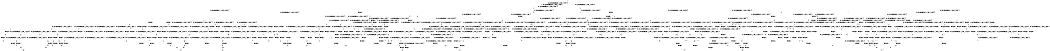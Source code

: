 digraph BCG {
size = "7, 10.5";
center = TRUE;
node [shape = circle];
0 [peripheries = 2];
0 -> 1 [label = "EX !0 !ATOMIC_EXCH_BRANCH (1, +1, TRUE, +0, 3, TRUE) !{0}"];
0 -> 2 [label = "EX !2 !ATOMIC_EXCH_BRANCH (1, +0, TRUE, +0, 1, TRUE) !{0}"];
0 -> 3 [label = "EX !1 !ATOMIC_EXCH_BRANCH (1, +1, TRUE, +0, 2, TRUE) !{0}"];
0 -> 4 [label = "EX !0 !ATOMIC_EXCH_BRANCH (1, +1, TRUE, +0, 3, TRUE) !{0}"];
1 -> 5 [label = "EX !2 !ATOMIC_EXCH_BRANCH (1, +0, TRUE, +0, 1, FALSE) !{0}"];
1 -> 6 [label = "EX !1 !ATOMIC_EXCH_BRANCH (1, +1, TRUE, +0, 2, FALSE) !{0}"];
1 -> 7 [label = "TERMINATE !0"];
2 -> 2 [label = "EX !2 !ATOMIC_EXCH_BRANCH (1, +0, TRUE, +0, 1, TRUE) !{0}"];
2 -> 8 [label = "EX !0 !ATOMIC_EXCH_BRANCH (1, +1, TRUE, +0, 3, TRUE) !{0}"];
2 -> 9 [label = "EX !1 !ATOMIC_EXCH_BRANCH (1, +1, TRUE, +0, 2, TRUE) !{0}"];
2 -> 10 [label = "EX !0 !ATOMIC_EXCH_BRANCH (1, +1, TRUE, +0, 3, TRUE) !{0}"];
3 -> 11 [label = "EX !0 !ATOMIC_EXCH_BRANCH (1, +1, TRUE, +0, 3, FALSE) !{0}"];
3 -> 12 [label = "EX !2 !ATOMIC_EXCH_BRANCH (1, +0, TRUE, +0, 1, FALSE) !{0}"];
3 -> 13 [label = "TERMINATE !1"];
3 -> 14 [label = "EX !0 !ATOMIC_EXCH_BRANCH (1, +1, TRUE, +0, 3, FALSE) !{0}"];
4 -> 15 [label = "EX !2 !ATOMIC_EXCH_BRANCH (1, +0, TRUE, +0, 1, FALSE) !{0}"];
4 -> 16 [label = "EX !1 !ATOMIC_EXCH_BRANCH (1, +1, TRUE, +0, 2, FALSE) !{0}"];
4 -> 17 [label = "TERMINATE !0"];
5 -> 18 [label = "EX !1 !ATOMIC_EXCH_BRANCH (1, +1, TRUE, +0, 2, TRUE) !{0}"];
5 -> 19 [label = "TERMINATE !0"];
5 -> 20 [label = "TERMINATE !2"];
6 -> 21 [label = "EX !2 !ATOMIC_EXCH_BRANCH (1, +0, TRUE, +0, 1, FALSE) !{0}"];
6 -> 22 [label = "TERMINATE !0"];
6 -> 23 [label = "TERMINATE !1"];
7 -> 24 [label = "EX !1 !ATOMIC_EXCH_BRANCH (1, +1, TRUE, +0, 2, FALSE) !{1}"];
7 -> 25 [label = "EX !2 !ATOMIC_EXCH_BRANCH (1, +0, TRUE, +0, 1, FALSE) !{1}"];
7 -> 26 [label = "EX !1 !ATOMIC_EXCH_BRANCH (1, +1, TRUE, +0, 2, FALSE) !{1}"];
8 -> 5 [label = "EX !2 !ATOMIC_EXCH_BRANCH (1, +0, TRUE, +0, 1, FALSE) !{0}"];
8 -> 27 [label = "EX !1 !ATOMIC_EXCH_BRANCH (1, +1, TRUE, +0, 2, FALSE) !{0}"];
8 -> 28 [label = "TERMINATE !0"];
9 -> 12 [label = "EX !2 !ATOMIC_EXCH_BRANCH (1, +0, TRUE, +0, 1, FALSE) !{0}"];
9 -> 29 [label = "EX !0 !ATOMIC_EXCH_BRANCH (1, +1, TRUE, +0, 3, FALSE) !{0}"];
9 -> 30 [label = "TERMINATE !1"];
9 -> 31 [label = "EX !0 !ATOMIC_EXCH_BRANCH (1, +1, TRUE, +0, 3, FALSE) !{0}"];
10 -> 15 [label = "EX !2 !ATOMIC_EXCH_BRANCH (1, +0, TRUE, +0, 1, FALSE) !{0}"];
10 -> 32 [label = "EX !1 !ATOMIC_EXCH_BRANCH (1, +1, TRUE, +0, 2, FALSE) !{0}"];
10 -> 33 [label = "TERMINATE !0"];
11 -> 34 [label = "EX !0 !ATOMIC_EXCH_BRANCH (1, +0, TRUE, +1, 1, TRUE) !{0}"];
11 -> 35 [label = "EX !2 !ATOMIC_EXCH_BRANCH (1, +0, TRUE, +0, 1, FALSE) !{0}"];
11 -> 36 [label = "TERMINATE !1"];
11 -> 37 [label = "EX !0 !ATOMIC_EXCH_BRANCH (1, +0, TRUE, +1, 1, TRUE) !{0}"];
12 -> 18 [label = "EX !0 !ATOMIC_EXCH_BRANCH (1, +1, TRUE, +0, 3, TRUE) !{0}"];
12 -> 38 [label = "TERMINATE !2"];
12 -> 39 [label = "TERMINATE !1"];
12 -> 40 [label = "EX !0 !ATOMIC_EXCH_BRANCH (1, +1, TRUE, +0, 3, TRUE) !{0}"];
13 -> 41 [label = "EX !0 !ATOMIC_EXCH_BRANCH (1, +1, TRUE, +0, 3, FALSE) !{0}"];
13 -> 42 [label = "EX !2 !ATOMIC_EXCH_BRANCH (1, +0, TRUE, +0, 1, FALSE) !{0}"];
13 -> 43 [label = "EX !0 !ATOMIC_EXCH_BRANCH (1, +1, TRUE, +0, 3, FALSE) !{0}"];
14 -> 44 [label = "EX !2 !ATOMIC_EXCH_BRANCH (1, +0, TRUE, +0, 1, FALSE) !{0}"];
14 -> 45 [label = "TERMINATE !1"];
14 -> 37 [label = "EX !0 !ATOMIC_EXCH_BRANCH (1, +0, TRUE, +1, 1, TRUE) !{0}"];
15 -> 40 [label = "EX !1 !ATOMIC_EXCH_BRANCH (1, +1, TRUE, +0, 2, TRUE) !{0}"];
15 -> 46 [label = "TERMINATE !0"];
15 -> 47 [label = "TERMINATE !2"];
16 -> 48 [label = "EX !2 !ATOMIC_EXCH_BRANCH (1, +0, TRUE, +0, 1, FALSE) !{0}"];
16 -> 49 [label = "TERMINATE !0"];
16 -> 50 [label = "TERMINATE !1"];
17 -> 51 [label = "EX !1 !ATOMIC_EXCH_BRANCH (1, +1, TRUE, +0, 2, FALSE) !{1}"];
17 -> 52 [label = "EX !2 !ATOMIC_EXCH_BRANCH (1, +0, TRUE, +0, 1, FALSE) !{1}"];
18 -> 53 [label = "TERMINATE !0"];
18 -> 54 [label = "TERMINATE !2"];
18 -> 55 [label = "TERMINATE !1"];
19 -> 56 [label = "EX !1 !ATOMIC_EXCH_BRANCH (1, +1, TRUE, +0, 2, TRUE) !{1}"];
19 -> 57 [label = "TERMINATE !2"];
19 -> 58 [label = "EX !1 !ATOMIC_EXCH_BRANCH (1, +1, TRUE, +0, 2, TRUE) !{1}"];
20 -> 59 [label = "EX !1 !ATOMIC_EXCH_BRANCH (1, +1, TRUE, +0, 2, TRUE) !{0}"];
20 -> 60 [label = "TERMINATE !0"];
21 -> 61 [label = "TERMINATE !0"];
21 -> 62 [label = "TERMINATE !2"];
21 -> 63 [label = "TERMINATE !1"];
22 -> 64 [label = "EX !2 !ATOMIC_EXCH_BRANCH (1, +0, TRUE, +0, 1, FALSE) !{1}"];
22 -> 65 [label = "TERMINATE !1"];
23 -> 66 [label = "EX !2 !ATOMIC_EXCH_BRANCH (1, +0, TRUE, +0, 1, FALSE) !{0}"];
23 -> 67 [label = "TERMINATE !0"];
24 -> 64 [label = "EX !2 !ATOMIC_EXCH_BRANCH (1, +0, TRUE, +0, 1, FALSE) !{1}"];
24 -> 65 [label = "TERMINATE !1"];
25 -> 56 [label = "EX !1 !ATOMIC_EXCH_BRANCH (1, +1, TRUE, +0, 2, TRUE) !{1}"];
25 -> 57 [label = "TERMINATE !2"];
25 -> 58 [label = "EX !1 !ATOMIC_EXCH_BRANCH (1, +1, TRUE, +0, 2, TRUE) !{1}"];
26 -> 68 [label = "EX !2 !ATOMIC_EXCH_BRANCH (1, +0, TRUE, +0, 1, FALSE) !{1}"];
26 -> 69 [label = "TERMINATE !1"];
27 -> 21 [label = "EX !2 !ATOMIC_EXCH_BRANCH (1, +0, TRUE, +0, 1, FALSE) !{0}"];
27 -> 70 [label = "TERMINATE !0"];
27 -> 71 [label = "TERMINATE !1"];
28 -> 25 [label = "EX !2 !ATOMIC_EXCH_BRANCH (1, +0, TRUE, +0, 1, FALSE) !{1}"];
28 -> 72 [label = "EX !1 !ATOMIC_EXCH_BRANCH (1, +1, TRUE, +0, 2, FALSE) !{1}"];
28 -> 73 [label = "EX !1 !ATOMIC_EXCH_BRANCH (1, +1, TRUE, +0, 2, FALSE) !{1}"];
29 -> 74 [label = "EX !0 !ATOMIC_EXCH_BRANCH (1, +0, TRUE, +1, 1, TRUE) !{0}"];
29 -> 35 [label = "EX !2 !ATOMIC_EXCH_BRANCH (1, +0, TRUE, +0, 1, FALSE) !{0}"];
29 -> 75 [label = "TERMINATE !1"];
29 -> 76 [label = "EX !0 !ATOMIC_EXCH_BRANCH (1, +0, TRUE, +1, 1, TRUE) !{0}"];
30 -> 42 [label = "EX !2 !ATOMIC_EXCH_BRANCH (1, +0, TRUE, +0, 1, FALSE) !{0}"];
30 -> 77 [label = "EX !0 !ATOMIC_EXCH_BRANCH (1, +1, TRUE, +0, 3, FALSE) !{0}"];
30 -> 78 [label = "EX !0 !ATOMIC_EXCH_BRANCH (1, +1, TRUE, +0, 3, FALSE) !{0}"];
31 -> 44 [label = "EX !2 !ATOMIC_EXCH_BRANCH (1, +0, TRUE, +0, 1, FALSE) !{0}"];
31 -> 79 [label = "TERMINATE !1"];
31 -> 76 [label = "EX !0 !ATOMIC_EXCH_BRANCH (1, +0, TRUE, +1, 1, TRUE) !{0}"];
32 -> 48 [label = "EX !2 !ATOMIC_EXCH_BRANCH (1, +0, TRUE, +0, 1, FALSE) !{0}"];
32 -> 80 [label = "TERMINATE !0"];
32 -> 81 [label = "TERMINATE !1"];
33 -> 52 [label = "EX !2 !ATOMIC_EXCH_BRANCH (1, +0, TRUE, +0, 1, FALSE) !{1}"];
33 -> 82 [label = "EX !1 !ATOMIC_EXCH_BRANCH (1, +1, TRUE, +0, 2, FALSE) !{1}"];
34 -> 83 [label = "EX !0 !ATOMIC_EXCH_BRANCH (1, +1, TRUE, +0, 3, TRUE) !{0}"];
34 -> 84 [label = "EX !2 !ATOMIC_EXCH_BRANCH (1, +0, TRUE, +0, 1, TRUE) !{0}"];
34 -> 85 [label = "TERMINATE !1"];
34 -> 86 [label = "EX !0 !ATOMIC_EXCH_BRANCH (1, +1, TRUE, +0, 3, TRUE) !{0}"];
35 -> 87 [label = "EX !0 !ATOMIC_EXCH_BRANCH (1, +0, TRUE, +1, 1, FALSE) !{0}"];
35 -> 88 [label = "TERMINATE !2"];
35 -> 89 [label = "TERMINATE !1"];
35 -> 90 [label = "EX !0 !ATOMIC_EXCH_BRANCH (1, +0, TRUE, +1, 1, FALSE) !{0}"];
36 -> 91 [label = "EX !0 !ATOMIC_EXCH_BRANCH (1, +0, TRUE, +1, 1, TRUE) !{0}"];
36 -> 92 [label = "EX !2 !ATOMIC_EXCH_BRANCH (1, +0, TRUE, +0, 1, FALSE) !{0}"];
36 -> 93 [label = "EX !0 !ATOMIC_EXCH_BRANCH (1, +0, TRUE, +1, 1, TRUE) !{0}"];
37 -> 94 [label = "EX !2 !ATOMIC_EXCH_BRANCH (1, +0, TRUE, +0, 1, TRUE) !{0}"];
37 -> 95 [label = "TERMINATE !1"];
37 -> 86 [label = "EX !0 !ATOMIC_EXCH_BRANCH (1, +1, TRUE, +0, 3, TRUE) !{0}"];
38 -> 59 [label = "EX !0 !ATOMIC_EXCH_BRANCH (1, +1, TRUE, +0, 3, TRUE) !{0}"];
38 -> 96 [label = "TERMINATE !1"];
38 -> 97 [label = "EX !0 !ATOMIC_EXCH_BRANCH (1, +1, TRUE, +0, 3, TRUE) !{0}"];
39 -> 98 [label = "EX !0 !ATOMIC_EXCH_BRANCH (1, +1, TRUE, +0, 3, TRUE) !{0}"];
39 -> 99 [label = "TERMINATE !2"];
39 -> 100 [label = "EX !0 !ATOMIC_EXCH_BRANCH (1, +1, TRUE, +0, 3, TRUE) !{0}"];
40 -> 101 [label = "TERMINATE !0"];
40 -> 102 [label = "TERMINATE !2"];
40 -> 103 [label = "TERMINATE !1"];
41 -> 91 [label = "EX !0 !ATOMIC_EXCH_BRANCH (1, +0, TRUE, +1, 1, TRUE) !{0}"];
41 -> 92 [label = "EX !2 !ATOMIC_EXCH_BRANCH (1, +0, TRUE, +0, 1, FALSE) !{0}"];
41 -> 93 [label = "EX !0 !ATOMIC_EXCH_BRANCH (1, +0, TRUE, +1, 1, TRUE) !{0}"];
42 -> 98 [label = "EX !0 !ATOMIC_EXCH_BRANCH (1, +1, TRUE, +0, 3, TRUE) !{0}"];
42 -> 99 [label = "TERMINATE !2"];
42 -> 100 [label = "EX !0 !ATOMIC_EXCH_BRANCH (1, +1, TRUE, +0, 3, TRUE) !{0}"];
43 -> 104 [label = "EX !2 !ATOMIC_EXCH_BRANCH (1, +0, TRUE, +0, 1, FALSE) !{0}"];
43 -> 93 [label = "EX !0 !ATOMIC_EXCH_BRANCH (1, +0, TRUE, +1, 1, TRUE) !{0}"];
44 -> 105 [label = "TERMINATE !2"];
44 -> 106 [label = "TERMINATE !1"];
44 -> 90 [label = "EX !0 !ATOMIC_EXCH_BRANCH (1, +0, TRUE, +1, 1, FALSE) !{0}"];
45 -> 104 [label = "EX !2 !ATOMIC_EXCH_BRANCH (1, +0, TRUE, +0, 1, FALSE) !{0}"];
45 -> 93 [label = "EX !0 !ATOMIC_EXCH_BRANCH (1, +0, TRUE, +1, 1, TRUE) !{0}"];
46 -> 107 [label = "EX !1 !ATOMIC_EXCH_BRANCH (1, +1, TRUE, +0, 2, TRUE) !{1}"];
46 -> 108 [label = "TERMINATE !2"];
47 -> 97 [label = "EX !1 !ATOMIC_EXCH_BRANCH (1, +1, TRUE, +0, 2, TRUE) !{0}"];
47 -> 109 [label = "TERMINATE !0"];
48 -> 110 [label = "TERMINATE !0"];
48 -> 111 [label = "TERMINATE !2"];
48 -> 112 [label = "TERMINATE !1"];
49 -> 113 [label = "EX !2 !ATOMIC_EXCH_BRANCH (1, +0, TRUE, +0, 1, FALSE) !{1}"];
49 -> 114 [label = "TERMINATE !1"];
50 -> 115 [label = "EX !2 !ATOMIC_EXCH_BRANCH (1, +0, TRUE, +0, 1, FALSE) !{0}"];
50 -> 116 [label = "TERMINATE !0"];
51 -> 113 [label = "EX !2 !ATOMIC_EXCH_BRANCH (1, +0, TRUE, +0, 1, FALSE) !{1}"];
51 -> 114 [label = "TERMINATE !1"];
52 -> 107 [label = "EX !1 !ATOMIC_EXCH_BRANCH (1, +1, TRUE, +0, 2, TRUE) !{1}"];
52 -> 108 [label = "TERMINATE !2"];
53 -> 117 [label = "TERMINATE !2"];
53 -> 118 [label = "TERMINATE !1"];
54 -> 119 [label = "TERMINATE !0"];
54 -> 120 [label = "TERMINATE !1"];
55 -> 121 [label = "TERMINATE !0"];
55 -> 122 [label = "TERMINATE !2"];
56 -> 117 [label = "TERMINATE !2"];
56 -> 118 [label = "TERMINATE !1"];
57 -> 123 [label = "EX !1 !ATOMIC_EXCH_BRANCH (1, +1, TRUE, +0, 2, TRUE) !{1}"];
57 -> 124 [label = "EX !1 !ATOMIC_EXCH_BRANCH (1, +1, TRUE, +0, 2, TRUE) !{1}"];
58 -> 125 [label = "TERMINATE !2"];
58 -> 126 [label = "TERMINATE !1"];
59 -> 119 [label = "TERMINATE !0"];
59 -> 120 [label = "TERMINATE !1"];
60 -> 123 [label = "EX !1 !ATOMIC_EXCH_BRANCH (1, +1, TRUE, +0, 2, TRUE) !{1}"];
60 -> 124 [label = "EX !1 !ATOMIC_EXCH_BRANCH (1, +1, TRUE, +0, 2, TRUE) !{1}"];
61 -> 127 [label = "TERMINATE !2"];
61 -> 128 [label = "TERMINATE !1"];
62 -> 129 [label = "TERMINATE !0"];
62 -> 130 [label = "TERMINATE !1"];
63 -> 131 [label = "TERMINATE !0"];
63 -> 132 [label = "TERMINATE !2"];
64 -> 127 [label = "TERMINATE !2"];
64 -> 128 [label = "TERMINATE !1"];
65 -> 133 [label = "EX !2 !ATOMIC_EXCH_BRANCH (1, +0, TRUE, +0, 1, FALSE) !{2}"];
65 -> 134 [label = "EX !2 !ATOMIC_EXCH_BRANCH (1, +0, TRUE, +0, 1, FALSE) !{2}"];
66 -> 131 [label = "TERMINATE !0"];
66 -> 132 [label = "TERMINATE !2"];
67 -> 135 [label = "EX !2 !ATOMIC_EXCH_BRANCH (1, +0, TRUE, +0, 1, FALSE) !{1}"];
68 -> 136 [label = "TERMINATE !2"];
68 -> 137 [label = "TERMINATE !1"];
69 -> 138 [label = "EX !2 !ATOMIC_EXCH_BRANCH (1, +0, TRUE, +0, 1, FALSE) !{2}"];
70 -> 64 [label = "EX !2 !ATOMIC_EXCH_BRANCH (1, +0, TRUE, +0, 1, FALSE) !{1}"];
70 -> 139 [label = "TERMINATE !1"];
71 -> 66 [label = "EX !2 !ATOMIC_EXCH_BRANCH (1, +0, TRUE, +0, 1, FALSE) !{0}"];
71 -> 140 [label = "TERMINATE !0"];
72 -> 64 [label = "EX !2 !ATOMIC_EXCH_BRANCH (1, +0, TRUE, +0, 1, FALSE) !{1}"];
72 -> 139 [label = "TERMINATE !1"];
73 -> 68 [label = "EX !2 !ATOMIC_EXCH_BRANCH (1, +0, TRUE, +0, 1, FALSE) !{1}"];
73 -> 141 [label = "TERMINATE !1"];
74 -> 142 [label = "EX !0 !ATOMIC_EXCH_BRANCH (1, +1, TRUE, +0, 3, TRUE) !{0}"];
74 -> 84 [label = "EX !2 !ATOMIC_EXCH_BRANCH (1, +0, TRUE, +0, 1, TRUE) !{0}"];
74 -> 143 [label = "TERMINATE !1"];
74 -> 144 [label = "EX !0 !ATOMIC_EXCH_BRANCH (1, +1, TRUE, +0, 3, TRUE) !{0}"];
75 -> 145 [label = "EX !0 !ATOMIC_EXCH_BRANCH (1, +0, TRUE, +1, 1, TRUE) !{0}"];
75 -> 92 [label = "EX !2 !ATOMIC_EXCH_BRANCH (1, +0, TRUE, +0, 1, FALSE) !{0}"];
75 -> 146 [label = "EX !0 !ATOMIC_EXCH_BRANCH (1, +0, TRUE, +1, 1, TRUE) !{0}"];
76 -> 94 [label = "EX !2 !ATOMIC_EXCH_BRANCH (1, +0, TRUE, +0, 1, TRUE) !{0}"];
76 -> 147 [label = "TERMINATE !1"];
76 -> 144 [label = "EX !0 !ATOMIC_EXCH_BRANCH (1, +1, TRUE, +0, 3, TRUE) !{0}"];
77 -> 145 [label = "EX !0 !ATOMIC_EXCH_BRANCH (1, +0, TRUE, +1, 1, TRUE) !{0}"];
77 -> 92 [label = "EX !2 !ATOMIC_EXCH_BRANCH (1, +0, TRUE, +0, 1, FALSE) !{0}"];
77 -> 146 [label = "EX !0 !ATOMIC_EXCH_BRANCH (1, +0, TRUE, +1, 1, TRUE) !{0}"];
78 -> 104 [label = "EX !2 !ATOMIC_EXCH_BRANCH (1, +0, TRUE, +0, 1, FALSE) !{0}"];
78 -> 146 [label = "EX !0 !ATOMIC_EXCH_BRANCH (1, +0, TRUE, +1, 1, TRUE) !{0}"];
79 -> 104 [label = "EX !2 !ATOMIC_EXCH_BRANCH (1, +0, TRUE, +0, 1, FALSE) !{0}"];
79 -> 146 [label = "EX !0 !ATOMIC_EXCH_BRANCH (1, +0, TRUE, +1, 1, TRUE) !{0}"];
80 -> 113 [label = "EX !2 !ATOMIC_EXCH_BRANCH (1, +0, TRUE, +0, 1, FALSE) !{1}"];
80 -> 148 [label = "TERMINATE !1"];
81 -> 115 [label = "EX !2 !ATOMIC_EXCH_BRANCH (1, +0, TRUE, +0, 1, FALSE) !{0}"];
81 -> 149 [label = "TERMINATE !0"];
82 -> 113 [label = "EX !2 !ATOMIC_EXCH_BRANCH (1, +0, TRUE, +0, 1, FALSE) !{1}"];
82 -> 148 [label = "TERMINATE !1"];
83 -> 21 [label = "EX !2 !ATOMIC_EXCH_BRANCH (1, +0, TRUE, +0, 1, FALSE) !{0}"];
83 -> 22 [label = "TERMINATE !0"];
83 -> 23 [label = "TERMINATE !1"];
84 -> 142 [label = "EX !0 !ATOMIC_EXCH_BRANCH (1, +1, TRUE, +0, 3, TRUE) !{0}"];
84 -> 84 [label = "EX !2 !ATOMIC_EXCH_BRANCH (1, +0, TRUE, +0, 1, TRUE) !{0}"];
84 -> 143 [label = "TERMINATE !1"];
84 -> 144 [label = "EX !0 !ATOMIC_EXCH_BRANCH (1, +1, TRUE, +0, 3, TRUE) !{0}"];
85 -> 150 [label = "EX !0 !ATOMIC_EXCH_BRANCH (1, +1, TRUE, +0, 3, TRUE) !{0}"];
85 -> 151 [label = "EX !2 !ATOMIC_EXCH_BRANCH (1, +0, TRUE, +0, 1, TRUE) !{0}"];
85 -> 152 [label = "EX !0 !ATOMIC_EXCH_BRANCH (1, +1, TRUE, +0, 3, TRUE) !{0}"];
86 -> 48 [label = "EX !2 !ATOMIC_EXCH_BRANCH (1, +0, TRUE, +0, 1, FALSE) !{0}"];
86 -> 49 [label = "TERMINATE !0"];
86 -> 50 [label = "TERMINATE !1"];
87 -> 61 [label = "TERMINATE !0"];
87 -> 62 [label = "TERMINATE !2"];
87 -> 63 [label = "TERMINATE !1"];
88 -> 153 [label = "EX !0 !ATOMIC_EXCH_BRANCH (1, +0, TRUE, +1, 1, FALSE) !{0}"];
88 -> 154 [label = "TERMINATE !1"];
88 -> 155 [label = "EX !0 !ATOMIC_EXCH_BRANCH (1, +0, TRUE, +1, 1, FALSE) !{0}"];
89 -> 156 [label = "EX !0 !ATOMIC_EXCH_BRANCH (1, +0, TRUE, +1, 1, FALSE) !{0}"];
89 -> 157 [label = "TERMINATE !2"];
89 -> 158 [label = "EX !0 !ATOMIC_EXCH_BRANCH (1, +0, TRUE, +1, 1, FALSE) !{0}"];
90 -> 110 [label = "TERMINATE !0"];
90 -> 111 [label = "TERMINATE !2"];
90 -> 112 [label = "TERMINATE !1"];
91 -> 150 [label = "EX !0 !ATOMIC_EXCH_BRANCH (1, +1, TRUE, +0, 3, TRUE) !{0}"];
91 -> 151 [label = "EX !2 !ATOMIC_EXCH_BRANCH (1, +0, TRUE, +0, 1, TRUE) !{0}"];
91 -> 152 [label = "EX !0 !ATOMIC_EXCH_BRANCH (1, +1, TRUE, +0, 3, TRUE) !{0}"];
92 -> 156 [label = "EX !0 !ATOMIC_EXCH_BRANCH (1, +0, TRUE, +1, 1, FALSE) !{0}"];
92 -> 157 [label = "TERMINATE !2"];
92 -> 158 [label = "EX !0 !ATOMIC_EXCH_BRANCH (1, +0, TRUE, +1, 1, FALSE) !{0}"];
93 -> 159 [label = "EX !2 !ATOMIC_EXCH_BRANCH (1, +0, TRUE, +0, 1, TRUE) !{0}"];
93 -> 152 [label = "EX !0 !ATOMIC_EXCH_BRANCH (1, +1, TRUE, +0, 3, TRUE) !{0}"];
94 -> 94 [label = "EX !2 !ATOMIC_EXCH_BRANCH (1, +0, TRUE, +0, 1, TRUE) !{0}"];
94 -> 147 [label = "TERMINATE !1"];
94 -> 144 [label = "EX !0 !ATOMIC_EXCH_BRANCH (1, +1, TRUE, +0, 3, TRUE) !{0}"];
95 -> 159 [label = "EX !2 !ATOMIC_EXCH_BRANCH (1, +0, TRUE, +0, 1, TRUE) !{0}"];
95 -> 152 [label = "EX !0 !ATOMIC_EXCH_BRANCH (1, +1, TRUE, +0, 3, TRUE) !{0}"];
96 -> 160 [label = "EX !0 !ATOMIC_EXCH_BRANCH (1, +1, TRUE, +0, 3, TRUE) !{0}"];
96 -> 161 [label = "EX !0 !ATOMIC_EXCH_BRANCH (1, +1, TRUE, +0, 3, TRUE) !{0}"];
97 -> 162 [label = "TERMINATE !0"];
97 -> 163 [label = "TERMINATE !1"];
98 -> 121 [label = "TERMINATE !0"];
98 -> 122 [label = "TERMINATE !2"];
99 -> 160 [label = "EX !0 !ATOMIC_EXCH_BRANCH (1, +1, TRUE, +0, 3, TRUE) !{0}"];
99 -> 161 [label = "EX !0 !ATOMIC_EXCH_BRANCH (1, +1, TRUE, +0, 3, TRUE) !{0}"];
100 -> 164 [label = "TERMINATE !0"];
100 -> 165 [label = "TERMINATE !2"];
101 -> 166 [label = "TERMINATE !2"];
101 -> 167 [label = "TERMINATE !1"];
102 -> 162 [label = "TERMINATE !0"];
102 -> 163 [label = "TERMINATE !1"];
103 -> 164 [label = "TERMINATE !0"];
103 -> 165 [label = "TERMINATE !2"];
104 -> 168 [label = "TERMINATE !2"];
104 -> 158 [label = "EX !0 !ATOMIC_EXCH_BRANCH (1, +0, TRUE, +1, 1, FALSE) !{0}"];
105 -> 169 [label = "TERMINATE !1"];
105 -> 155 [label = "EX !0 !ATOMIC_EXCH_BRANCH (1, +0, TRUE, +1, 1, FALSE) !{0}"];
106 -> 168 [label = "TERMINATE !2"];
106 -> 158 [label = "EX !0 !ATOMIC_EXCH_BRANCH (1, +0, TRUE, +1, 1, FALSE) !{0}"];
107 -> 166 [label = "TERMINATE !2"];
107 -> 167 [label = "TERMINATE !1"];
108 -> 170 [label = "EX !1 !ATOMIC_EXCH_BRANCH (1, +1, TRUE, +0, 2, TRUE) !{1}"];
109 -> 170 [label = "EX !1 !ATOMIC_EXCH_BRANCH (1, +1, TRUE, +0, 2, TRUE) !{1}"];
110 -> 171 [label = "TERMINATE !2"];
110 -> 172 [label = "TERMINATE !1"];
111 -> 173 [label = "TERMINATE !0"];
111 -> 174 [label = "TERMINATE !1"];
112 -> 175 [label = "TERMINATE !0"];
112 -> 176 [label = "TERMINATE !2"];
113 -> 171 [label = "TERMINATE !2"];
113 -> 172 [label = "TERMINATE !1"];
114 -> 177 [label = "EX !2 !ATOMIC_EXCH_BRANCH (1, +0, TRUE, +0, 1, FALSE) !{2}"];
115 -> 175 [label = "TERMINATE !0"];
115 -> 176 [label = "TERMINATE !2"];
116 -> 178 [label = "EX !2 !ATOMIC_EXCH_BRANCH (1, +0, TRUE, +0, 1, FALSE) !{1}"];
117 -> 179 [label = "TERMINATE !1"];
118 -> 180 [label = "TERMINATE !2"];
119 -> 179 [label = "TERMINATE !1"];
120 -> 181 [label = "TERMINATE !0"];
121 -> 182 [label = "TERMINATE !2"];
122 -> 181 [label = "TERMINATE !0"];
123 -> 179 [label = "TERMINATE !1"];
124 -> 183 [label = "TERMINATE !1"];
125 -> 183 [label = "TERMINATE !1"];
126 -> 184 [label = "TERMINATE !2"];
127 -> 185 [label = "TERMINATE !1"];
128 -> 186 [label = "TERMINATE !2"];
129 -> 185 [label = "TERMINATE !1"];
130 -> 187 [label = "TERMINATE !0"];
131 -> 188 [label = "TERMINATE !2"];
132 -> 187 [label = "TERMINATE !0"];
133 -> 186 [label = "TERMINATE !2"];
134 -> 189 [label = "TERMINATE !2"];
135 -> 188 [label = "TERMINATE !2"];
136 -> 190 [label = "TERMINATE !1"];
137 -> 191 [label = "TERMINATE !2"];
138 -> 191 [label = "TERMINATE !2"];
139 -> 133 [label = "EX !2 !ATOMIC_EXCH_BRANCH (1, +0, TRUE, +0, 1, FALSE) !{2}"];
139 -> 134 [label = "EX !2 !ATOMIC_EXCH_BRANCH (1, +0, TRUE, +0, 1, FALSE) !{2}"];
140 -> 135 [label = "EX !2 !ATOMIC_EXCH_BRANCH (1, +0, TRUE, +0, 1, FALSE) !{1}"];
141 -> 138 [label = "EX !2 !ATOMIC_EXCH_BRANCH (1, +0, TRUE, +0, 1, FALSE) !{2}"];
142 -> 21 [label = "EX !2 !ATOMIC_EXCH_BRANCH (1, +0, TRUE, +0, 1, FALSE) !{0}"];
142 -> 70 [label = "TERMINATE !0"];
142 -> 71 [label = "TERMINATE !1"];
143 -> 192 [label = "EX !0 !ATOMIC_EXCH_BRANCH (1, +1, TRUE, +0, 3, TRUE) !{0}"];
143 -> 151 [label = "EX !2 !ATOMIC_EXCH_BRANCH (1, +0, TRUE, +0, 1, TRUE) !{0}"];
143 -> 193 [label = "EX !0 !ATOMIC_EXCH_BRANCH (1, +1, TRUE, +0, 3, TRUE) !{0}"];
144 -> 48 [label = "EX !2 !ATOMIC_EXCH_BRANCH (1, +0, TRUE, +0, 1, FALSE) !{0}"];
144 -> 80 [label = "TERMINATE !0"];
144 -> 81 [label = "TERMINATE !1"];
145 -> 192 [label = "EX !0 !ATOMIC_EXCH_BRANCH (1, +1, TRUE, +0, 3, TRUE) !{0}"];
145 -> 151 [label = "EX !2 !ATOMIC_EXCH_BRANCH (1, +0, TRUE, +0, 1, TRUE) !{0}"];
145 -> 193 [label = "EX !0 !ATOMIC_EXCH_BRANCH (1, +1, TRUE, +0, 3, TRUE) !{0}"];
146 -> 159 [label = "EX !2 !ATOMIC_EXCH_BRANCH (1, +0, TRUE, +0, 1, TRUE) !{0}"];
146 -> 193 [label = "EX !0 !ATOMIC_EXCH_BRANCH (1, +1, TRUE, +0, 3, TRUE) !{0}"];
147 -> 159 [label = "EX !2 !ATOMIC_EXCH_BRANCH (1, +0, TRUE, +0, 1, TRUE) !{0}"];
147 -> 193 [label = "EX !0 !ATOMIC_EXCH_BRANCH (1, +1, TRUE, +0, 3, TRUE) !{0}"];
148 -> 177 [label = "EX !2 !ATOMIC_EXCH_BRANCH (1, +0, TRUE, +0, 1, FALSE) !{2}"];
149 -> 178 [label = "EX !2 !ATOMIC_EXCH_BRANCH (1, +0, TRUE, +0, 1, FALSE) !{1}"];
150 -> 66 [label = "EX !2 !ATOMIC_EXCH_BRANCH (1, +0, TRUE, +0, 1, FALSE) !{0}"];
150 -> 67 [label = "TERMINATE !0"];
151 -> 192 [label = "EX !0 !ATOMIC_EXCH_BRANCH (1, +1, TRUE, +0, 3, TRUE) !{0}"];
151 -> 151 [label = "EX !2 !ATOMIC_EXCH_BRANCH (1, +0, TRUE, +0, 1, TRUE) !{0}"];
151 -> 193 [label = "EX !0 !ATOMIC_EXCH_BRANCH (1, +1, TRUE, +0, 3, TRUE) !{0}"];
152 -> 115 [label = "EX !2 !ATOMIC_EXCH_BRANCH (1, +0, TRUE, +0, 1, FALSE) !{0}"];
152 -> 116 [label = "TERMINATE !0"];
153 -> 129 [label = "TERMINATE !0"];
153 -> 130 [label = "TERMINATE !1"];
154 -> 194 [label = "EX !0 !ATOMIC_EXCH_BRANCH (1, +0, TRUE, +1, 1, FALSE) !{0}"];
154 -> 195 [label = "EX !0 !ATOMIC_EXCH_BRANCH (1, +0, TRUE, +1, 1, FALSE) !{0}"];
155 -> 173 [label = "TERMINATE !0"];
155 -> 174 [label = "TERMINATE !1"];
156 -> 131 [label = "TERMINATE !0"];
156 -> 132 [label = "TERMINATE !2"];
157 -> 194 [label = "EX !0 !ATOMIC_EXCH_BRANCH (1, +0, TRUE, +1, 1, FALSE) !{0}"];
157 -> 195 [label = "EX !0 !ATOMIC_EXCH_BRANCH (1, +0, TRUE, +1, 1, FALSE) !{0}"];
158 -> 175 [label = "TERMINATE !0"];
158 -> 176 [label = "TERMINATE !2"];
159 -> 159 [label = "EX !2 !ATOMIC_EXCH_BRANCH (1, +0, TRUE, +0, 1, TRUE) !{0}"];
159 -> 193 [label = "EX !0 !ATOMIC_EXCH_BRANCH (1, +1, TRUE, +0, 3, TRUE) !{0}"];
160 -> 181 [label = "TERMINATE !0"];
161 -> 196 [label = "TERMINATE !0"];
162 -> 197 [label = "TERMINATE !1"];
163 -> 196 [label = "TERMINATE !0"];
164 -> 198 [label = "TERMINATE !2"];
165 -> 196 [label = "TERMINATE !0"];
166 -> 197 [label = "TERMINATE !1"];
167 -> 199 [label = "TERMINATE !2"];
168 -> 195 [label = "EX !0 !ATOMIC_EXCH_BRANCH (1, +0, TRUE, +1, 1, FALSE) !{0}"];
169 -> 195 [label = "EX !0 !ATOMIC_EXCH_BRANCH (1, +0, TRUE, +1, 1, FALSE) !{0}"];
170 -> 197 [label = "TERMINATE !1"];
171 -> 200 [label = "TERMINATE !1"];
172 -> 201 [label = "TERMINATE !2"];
173 -> 200 [label = "TERMINATE !1"];
174 -> 202 [label = "TERMINATE !0"];
175 -> 203 [label = "TERMINATE !2"];
176 -> 202 [label = "TERMINATE !0"];
177 -> 201 [label = "TERMINATE !2"];
178 -> 203 [label = "TERMINATE !2"];
180 -> 204 [label = "exit"];
184 -> 205 [label = "exit"];
186 -> 204 [label = "exit"];
189 -> 206 [label = "exit"];
191 -> 205 [label = "exit"];
192 -> 66 [label = "EX !2 !ATOMIC_EXCH_BRANCH (1, +0, TRUE, +0, 1, FALSE) !{0}"];
192 -> 140 [label = "TERMINATE !0"];
193 -> 115 [label = "EX !2 !ATOMIC_EXCH_BRANCH (1, +0, TRUE, +0, 1, FALSE) !{0}"];
193 -> 149 [label = "TERMINATE !0"];
194 -> 187 [label = "TERMINATE !0"];
195 -> 202 [label = "TERMINATE !0"];
199 -> 207 [label = "exit"];
201 -> 207 [label = "exit"];
}
